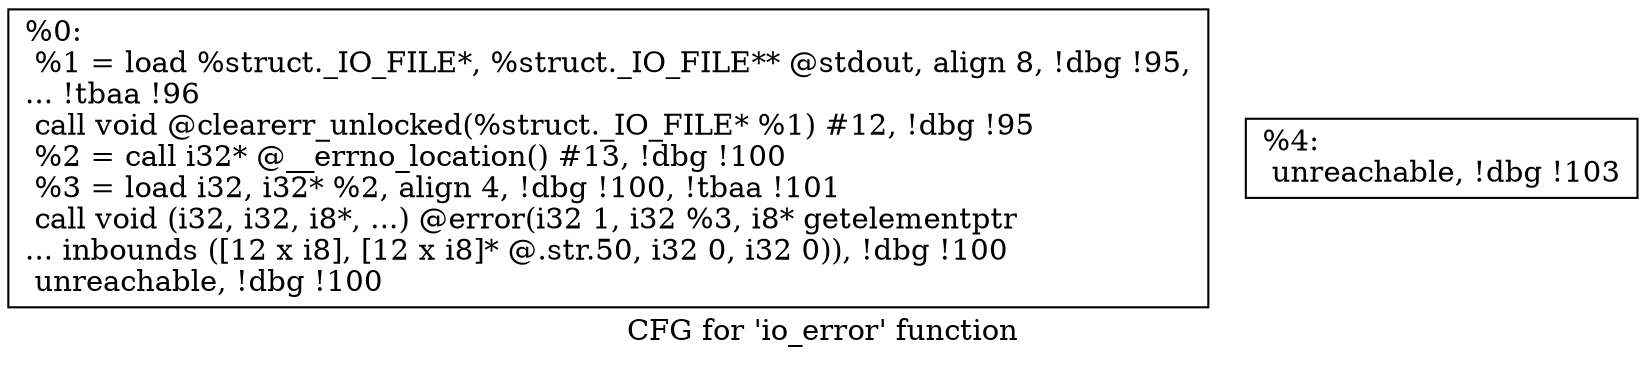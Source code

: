 digraph "CFG for 'io_error' function" {
	label="CFG for 'io_error' function";

	Node0x218b320 [shape=record,label="{%0:\l  %1 = load %struct._IO_FILE*, %struct._IO_FILE** @stdout, align 8, !dbg !95,\l... !tbaa !96\l  call void @clearerr_unlocked(%struct._IO_FILE* %1) #12, !dbg !95\l  %2 = call i32* @__errno_location() #13, !dbg !100\l  %3 = load i32, i32* %2, align 4, !dbg !100, !tbaa !101\l  call void (i32, i32, i8*, ...) @error(i32 1, i32 %3, i8* getelementptr\l... inbounds ([12 x i8], [12 x i8]* @.str.50, i32 0, i32 0)), !dbg !100\l  unreachable, !dbg !100\l}"];
	Node0x21ee640 [shape=record,label="{%4:                                                  \l  unreachable, !dbg !103\l}"];
}

